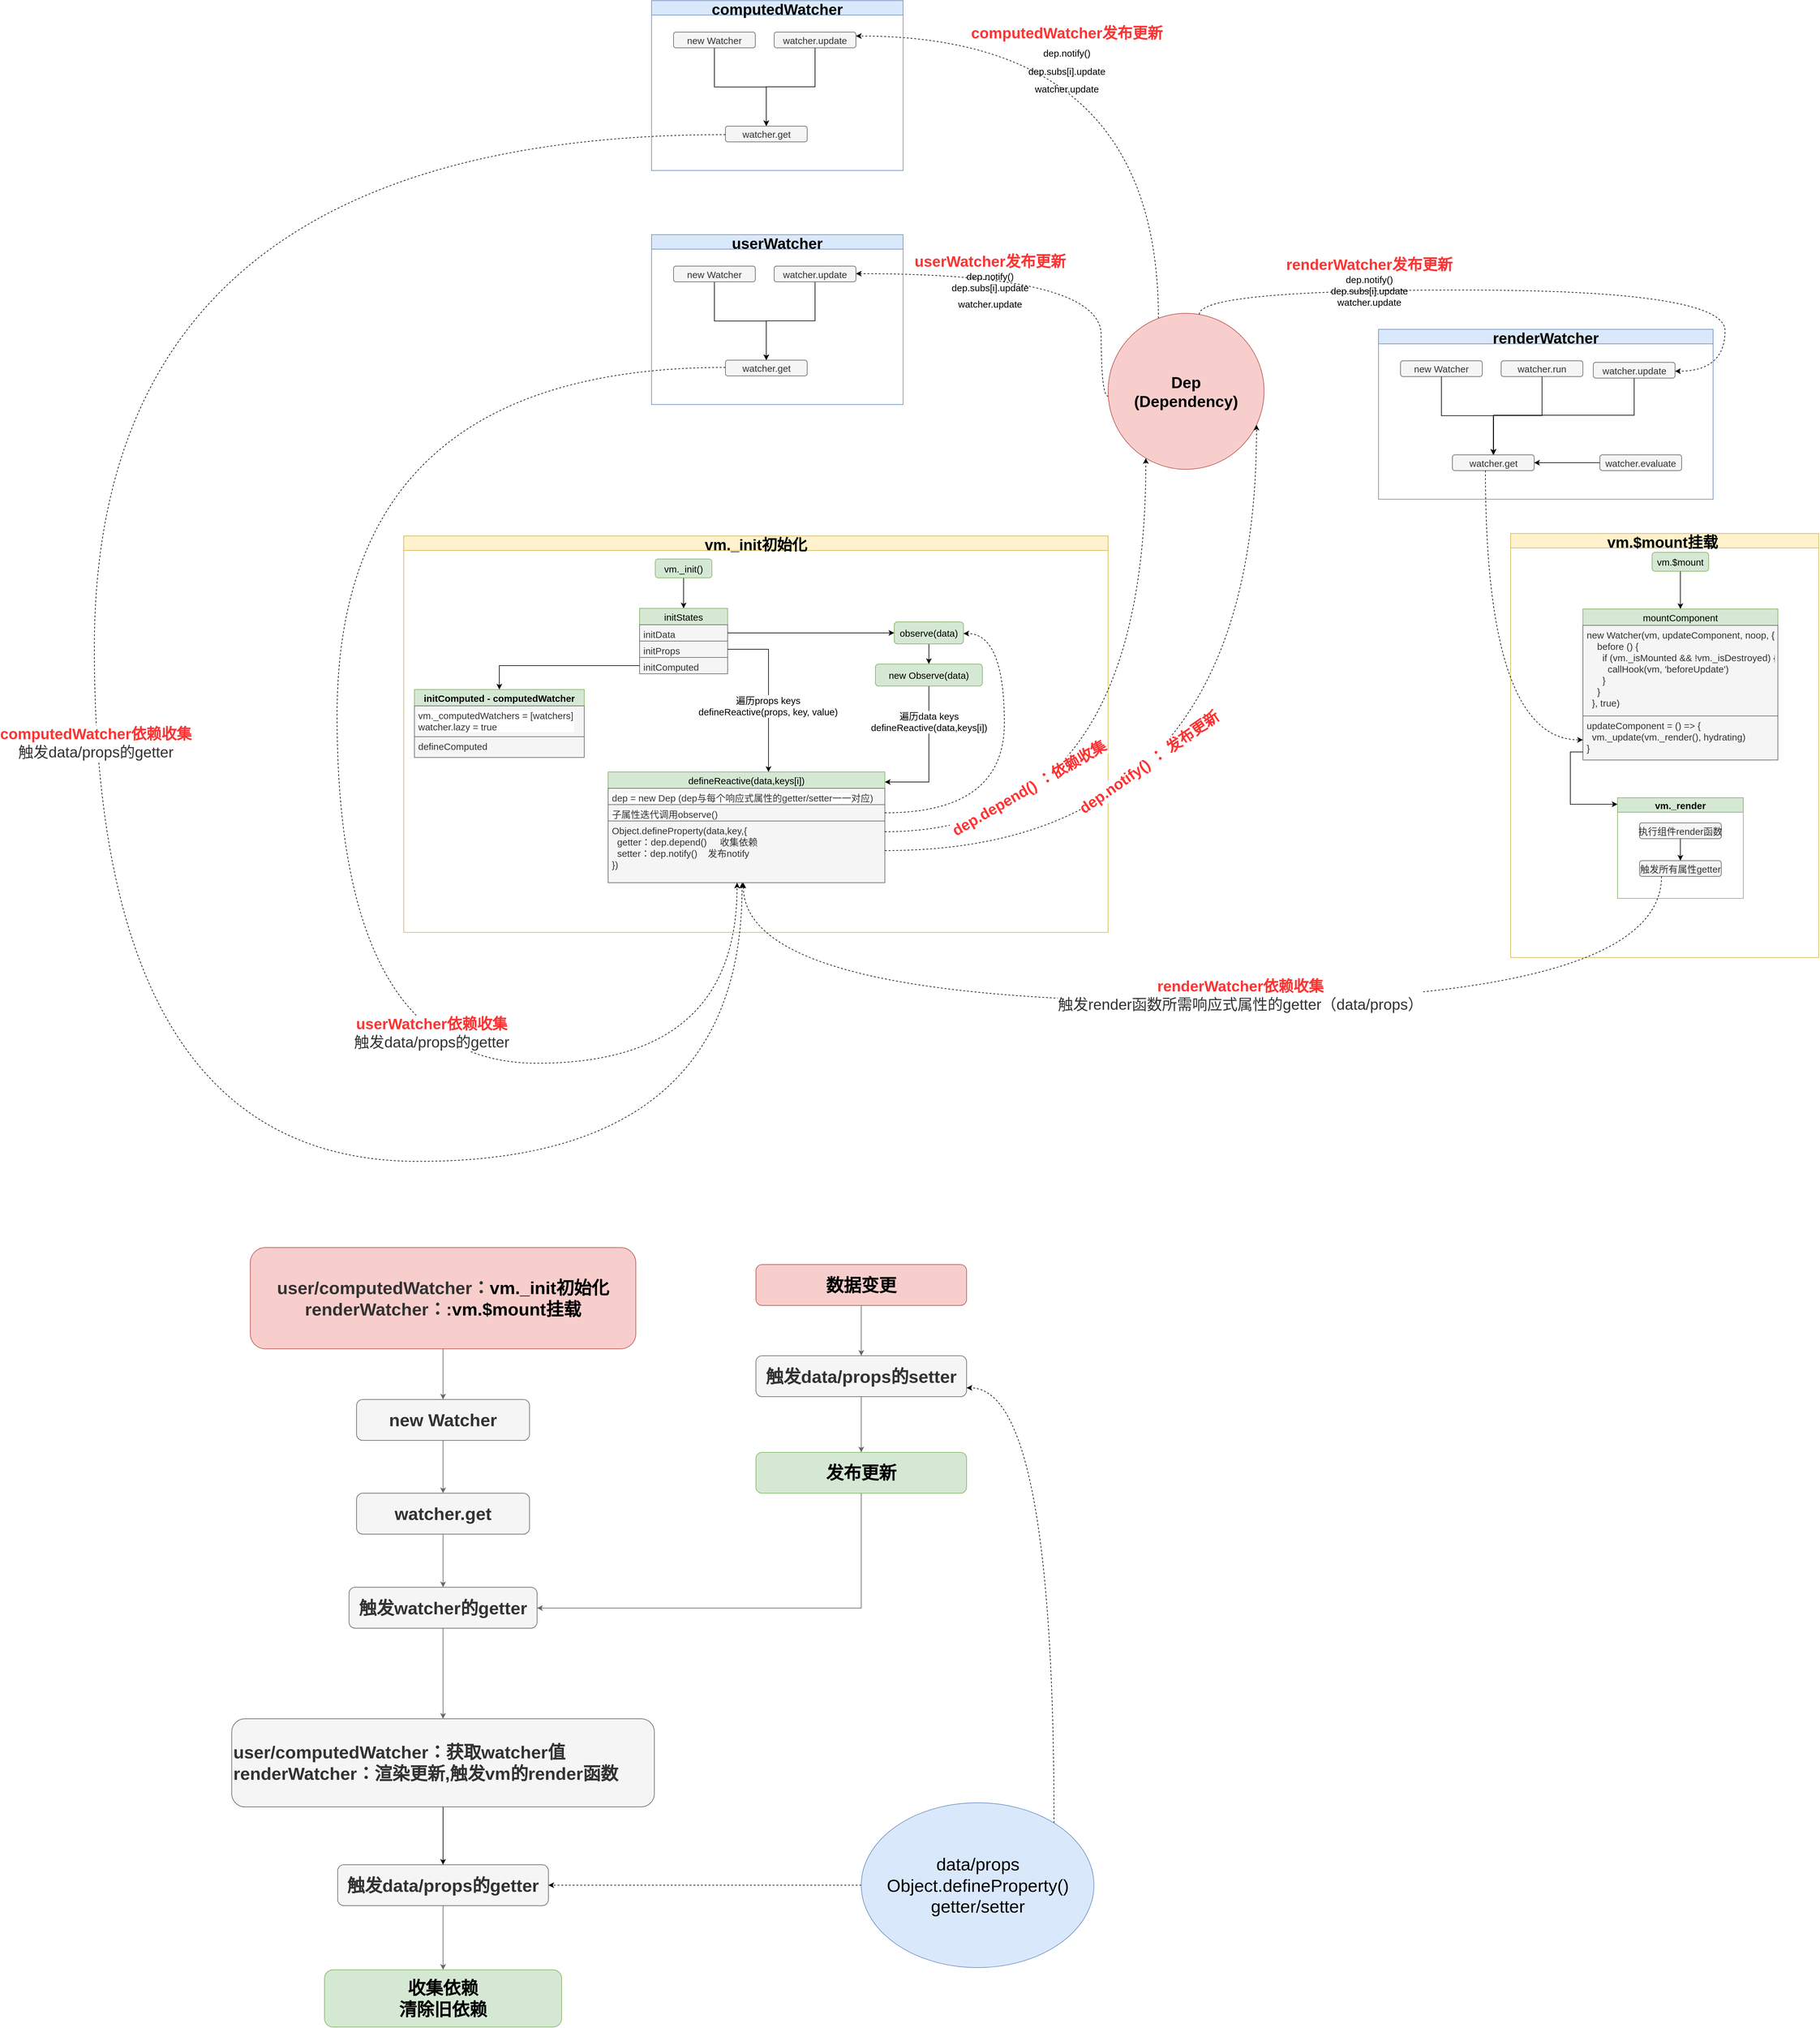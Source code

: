 <mxfile version="12.2.4" pages="1"><diagram id="KeDVFC0Eh61NueWpecI6" name="Page-1"><mxGraphModel dx="2197" dy="1872" grid="0" gridSize="10" guides="1" tooltips="1" connect="1" arrows="1" fold="1" page="0" pageScale="1" pageWidth="827" pageHeight="1169" background="none" math="0" shadow="0"><root><mxCell id="0"/><mxCell id="1" parent="0"/><mxCell id="132" value="" style="edgeStyle=orthogonalEdgeStyle;orthogonalLoop=1;jettySize=auto;html=1;curved=1;dashed=1;" parent="1" source="3" target="128" edge="1"><mxGeometry relative="1" as="geometry"><mxPoint x="1166" y="-112.0" as="targetPoint"/><Array as="points"><mxPoint x="799" y="-112"/><mxPoint x="799" y="-307"/></Array></mxGeometry></mxCell><mxCell id="133" value="&lt;span style=&quot;color: rgb(255 , 51 , 51) ; font-weight: 700&quot;&gt;&lt;font style=&quot;font-size: 24px&quot;&gt;userWatcher发布更新&lt;br&gt;&lt;/font&gt;&lt;/span&gt;&lt;span style=&quot;font-size: 15px&quot;&gt;dep.notify()&lt;/span&gt;&lt;br style=&quot;font-size: 15px&quot;&gt;&lt;span style=&quot;font-size: 15px&quot;&gt;dep.subs[i].update&lt;/span&gt;&lt;br style=&quot;font-size: 15px&quot;&gt;&lt;span style=&quot;font-size: 15px&quot;&gt;watcher.update&lt;/span&gt;&lt;span style=&quot;color: rgb(255 , 51 , 51) ; font-weight: 700&quot;&gt;&lt;font style=&quot;font-size: 24px&quot;&gt;&lt;br&gt;&lt;/font&gt;&lt;/span&gt;" style="text;html=1;resizable=0;points=[];align=center;verticalAlign=middle;labelBackgroundColor=none;" parent="132" vertex="1" connectable="0"><mxGeometry x="-0.067" y="23" relative="1" as="geometry"><mxPoint x="-105.5" y="-10" as="offset"/></mxGeometry></mxCell><mxCell id="146" style="edgeStyle=orthogonalEdgeStyle;curved=1;orthogonalLoop=1;jettySize=auto;html=1;entryX=1;entryY=0.25;entryDx=0;entryDy=0;dashed=1;fontSize=24;" parent="1" source="3" target="141" edge="1"><mxGeometry relative="1" as="geometry"><Array as="points"><mxPoint x="890" y="-684"/></Array></mxGeometry></mxCell><mxCell id="147" value="&lt;span style=&quot;color: rgb(255 , 51 , 51) ; font-weight: 700&quot;&gt;&lt;font style=&quot;font-size: 24px&quot;&gt;computedWatcher发布更新&lt;br&gt;&lt;/font&gt;&lt;/span&gt;&lt;span style=&quot;font-size: 15px&quot;&gt;dep.notify()&lt;/span&gt;&lt;br style=&quot;font-size: 15px&quot;&gt;&lt;span style=&quot;font-size: 15px&quot;&gt;dep.subs[i].update&lt;/span&gt;&lt;br style=&quot;font-size: 15px&quot;&gt;&lt;span style=&quot;font-size: 15px&quot;&gt;watcher.update&lt;/span&gt;&lt;span style=&quot;color: rgb(255 , 51 , 51) ; font-weight: 700&quot;&gt;&lt;font style=&quot;font-size: 24px&quot;&gt;&lt;br&gt;&lt;/font&gt;&lt;/span&gt;" style="text;html=1;resizable=0;points=[];align=center;verticalAlign=middle;labelBackgroundColor=none;fontSize=24;" parent="146" vertex="1" connectable="0"><mxGeometry x="-0.118" y="146" relative="1" as="geometry"><mxPoint as="offset"/></mxGeometry></mxCell><mxCell id="3" value="Dep&lt;br style=&quot;font-size: 25px;&quot;&gt;(Dependency)" style="ellipse;whiteSpace=wrap;html=1;aspect=fixed;fillColor=#f8cecc;strokeColor=#b85450;fontSize=25;fontStyle=1" parent="1" vertex="1"><mxGeometry x="810" y="-244" width="248" height="248" as="geometry"/></mxCell><mxCell id="5" value="vm._init初始化" style="swimlane;fillColor=#fff2cc;strokeColor=#d6b656;fontSize=24;" parent="1" vertex="1"><mxGeometry x="-310" y="110" width="1120" height="630" as="geometry"/></mxCell><mxCell id="50" style="edgeStyle=orthogonalEdgeStyle;orthogonalLoop=1;jettySize=auto;html=1;rounded=0;fontSize=15;" parent="5" source="7" target="12" edge="1"><mxGeometry relative="1" as="geometry"><mxPoint x="444.667" y="74.667" as="sourcePoint"/></mxGeometry></mxCell><mxCell id="7" value="vm._init()" style="rounded=1;whiteSpace=wrap;html=1;fontSize=15;fillColor=#d5e8d4;strokeColor=#82b366;" parent="5" vertex="1"><mxGeometry x="400" y="36.5" width="90" height="30" as="geometry"/></mxCell><mxCell id="27" style="edgeStyle=orthogonalEdgeStyle;rounded=0;orthogonalLoop=1;jettySize=auto;html=1;fontFamily=Helvetica;fontSize=15;fontColor=#000000;" parent="5" source="11" target="16" edge="1"><mxGeometry relative="1" as="geometry"/></mxCell><mxCell id="11" value="observe(data)" style="rounded=1;whiteSpace=wrap;html=1;fontSize=15;fillColor=#d5e8d4;strokeColor=#82b366;" parent="5" vertex="1"><mxGeometry x="780" y="136.5" width="110" height="35" as="geometry"/></mxCell><mxCell id="12" value="initStates" style="swimlane;fontStyle=0;childLayout=stackLayout;horizontal=1;startSize=26;fillColor=#d5e8d4;horizontalStack=0;resizeParent=1;resizeParentMax=0;resizeLast=0;collapsible=1;marginBottom=0;strokeWidth=1;fontSize=15;strokeColor=#82b366;" parent="5" vertex="1"><mxGeometry x="375" y="115" width="140" height="104" as="geometry"/></mxCell><mxCell id="13" value="initData" style="text;strokeColor=#666666;fillColor=#f5f5f5;align=left;verticalAlign=top;spacingLeft=4;spacingRight=4;overflow=hidden;rotatable=0;points=[[0,0.5],[1,0.5]];portConstraint=eastwest;fontColor=#333333;fontSize=15;" parent="12" vertex="1"><mxGeometry y="26" width="140" height="26" as="geometry"/></mxCell><mxCell id="14" value="initProps" style="text;strokeColor=#666666;fillColor=#f5f5f5;align=left;verticalAlign=top;spacingLeft=4;spacingRight=4;overflow=hidden;rotatable=0;points=[[0,0.5],[1,0.5]];portConstraint=eastwest;fontColor=#333333;fontSize=15;" parent="12" vertex="1"><mxGeometry y="52" width="140" height="26" as="geometry"/></mxCell><mxCell id="111" value="initComputed" style="text;strokeColor=#666666;fillColor=#f5f5f5;align=left;verticalAlign=top;spacingLeft=4;spacingRight=4;overflow=hidden;rotatable=0;points=[[0,0.5],[1,0.5]];portConstraint=eastwest;fontColor=#333333;fontSize=15;" parent="12" vertex="1"><mxGeometry y="78" width="140" height="26" as="geometry"/></mxCell><mxCell id="38" value="" style="edgeStyle=orthogonalEdgeStyle;orthogonalLoop=1;jettySize=auto;html=1;fontFamily=Helvetica;fontSize=15;fontColor=#FF3333;rounded=0;" parent="5" source="16" target="29" edge="1"><mxGeometry relative="1" as="geometry"><mxPoint x="835" y="395" as="targetPoint"/><Array as="points"><mxPoint x="835" y="391"/></Array></mxGeometry></mxCell><mxCell id="103" value="&lt;span style=&quot;text-align: left; font-size: 15px;&quot;&gt;遍历data keys&lt;/span&gt;&lt;br style=&quot;text-align: left; font-size: 15px;&quot;&gt;defineReactive(data,keys[i])" style="text;html=1;resizable=0;points=[];align=center;verticalAlign=middle;labelBackgroundColor=#ffffff;fontSize=15;" parent="38" vertex="1" connectable="0"><mxGeometry x="-0.293" y="-1" relative="1" as="geometry"><mxPoint x="1" y="-22.5" as="offset"/></mxGeometry></mxCell><mxCell id="16" value="new Observe(data)" style="rounded=1;whiteSpace=wrap;html=1;fontSize=15;fillColor=#d5e8d4;strokeColor=#82b366;" parent="5" vertex="1"><mxGeometry x="750" y="203.5" width="170" height="35" as="geometry"/></mxCell><mxCell id="22" style="edgeStyle=orthogonalEdgeStyle;rounded=0;orthogonalLoop=1;jettySize=auto;html=1;entryX=0;entryY=0.5;entryDx=0;entryDy=0;fontFamily=Helvetica;fontSize=15;fontColor=#000000;" parent="5" source="13" target="11" edge="1"><mxGeometry relative="1" as="geometry"><mxPoint x="660" y="162.5" as="sourcePoint"/></mxGeometry></mxCell><mxCell id="29" value="defineReactive(data,keys[i])" style="swimlane;fontStyle=0;childLayout=stackLayout;horizontal=1;startSize=26;fillColor=#d5e8d4;horizontalStack=0;resizeParent=1;resizeParentMax=0;resizeLast=0;collapsible=1;marginBottom=0;strokeWidth=1;fontSize=15;strokeColor=#82b366;" parent="5" vertex="1"><mxGeometry x="325" y="375" width="440" height="176" as="geometry"/></mxCell><mxCell id="30" value="dep = new Dep (dep与每个响应式属性的getter/setter一一对应)" style="text;align=left;verticalAlign=top;spacingLeft=4;spacingRight=4;overflow=hidden;rotatable=0;points=[[0,0.5],[1,0.5]];portConstraint=eastwest;labelBackgroundColor=#ffffff;fillColor=#f5f5f5;strokeColor=#666666;fontColor=#333333;fontSize=15;" parent="29" vertex="1"><mxGeometry y="26" width="440" height="26" as="geometry"/></mxCell><mxCell id="33" value="子属性迭代调用observe()" style="text;align=left;verticalAlign=top;spacingLeft=4;spacingRight=4;overflow=hidden;rotatable=0;points=[[0,0.5],[1,0.5]];portConstraint=eastwest;labelBackgroundColor=#ffffff;fillColor=#f5f5f5;strokeColor=#666666;fontColor=#333333;fontSize=15;" parent="29" vertex="1"><mxGeometry y="52" width="440" height="26" as="geometry"/></mxCell><mxCell id="31" value="Object.defineProperty(data,key,{&#10;  getter：dep.depend()     收集依赖&#10;  setter：dep.notify()    发布notify&#10;})" style="text;align=left;verticalAlign=top;spacingLeft=4;spacingRight=4;overflow=hidden;rotatable=0;points=[[0,0.5],[1,0.5]];portConstraint=eastwest;fillColor=#f5f5f5;strokeColor=#666666;fontColor=#333333;fontSize=15;" parent="29" vertex="1"><mxGeometry y="78" width="440" height="98" as="geometry"/></mxCell><mxCell id="44" style="edgeStyle=orthogonalEdgeStyle;rounded=0;orthogonalLoop=1;jettySize=auto;html=1;fontFamily=Helvetica;fontSize=15;fontColor=#FF3333;" parent="5" source="14" target="29" edge="1"><mxGeometry relative="1" as="geometry"><Array as="points"><mxPoint x="580" y="180"/></Array></mxGeometry></mxCell><mxCell id="104" value="&lt;span style=&quot;text-align: left; font-size: 15px;&quot;&gt;遍历props keys&lt;/span&gt;&lt;br style=&quot;text-align: left; font-size: 15px;&quot;&gt;&lt;span style=&quot;text-align: left; font-size: 15px;&quot;&gt;defineReactive(props, key, value)&lt;/span&gt;" style="text;html=1;resizable=0;points=[];align=center;verticalAlign=middle;labelBackgroundColor=#ffffff;fontSize=15;" parent="44" vertex="1" connectable="0"><mxGeometry x="0.365" y="-3" relative="1" as="geometry"><mxPoint x="2" y="-23" as="offset"/></mxGeometry></mxCell><mxCell id="48" style="edgeStyle=orthogonalEdgeStyle;curved=1;orthogonalLoop=1;jettySize=auto;html=1;dashed=1;fontSize=15;exitX=1;exitY=0.5;exitDx=0;exitDy=0;" parent="5" source="33" target="11" edge="1"><mxGeometry relative="1" as="geometry"><Array as="points"><mxPoint x="955" y="440"/><mxPoint x="955" y="155"/></Array></mxGeometry></mxCell><mxCell id="112" value="initComputed - computedWatcher" style="swimlane;fontStyle=1;childLayout=stackLayout;horizontal=1;startSize=26;fillColor=#d5e8d4;horizontalStack=0;resizeParent=1;resizeParentMax=0;resizeLast=0;collapsible=1;marginBottom=0;strokeWidth=1;fontSize=15;strokeColor=#82b366;" parent="5" vertex="1"><mxGeometry x="17" y="244" width="270" height="108" as="geometry"/></mxCell><mxCell id="114" value="vm._computedWatchers = [watchers]&#10;watcher.lazy = true" style="text;align=left;verticalAlign=top;spacingLeft=4;spacingRight=4;overflow=hidden;rotatable=0;points=[[0,0.5],[1,0.5]];portConstraint=eastwest;labelBackgroundColor=#ffffff;fillColor=#f5f5f5;strokeColor=#666666;fontColor=#333333;fontSize=15;" parent="112" vertex="1"><mxGeometry y="26" width="270" height="49" as="geometry"/></mxCell><mxCell id="117" value="defineComputed" style="text;align=left;verticalAlign=top;spacingLeft=4;spacingRight=4;overflow=hidden;rotatable=0;points=[[0,0.5],[1,0.5]];portConstraint=eastwest;fillColor=#f5f5f5;strokeColor=#666666;fontColor=#333333;fontSize=15;" parent="112" vertex="1"><mxGeometry y="75" width="270" height="33" as="geometry"/></mxCell><mxCell id="116" style="edgeStyle=orthogonalEdgeStyle;rounded=0;orthogonalLoop=1;jettySize=auto;html=1;" parent="5" source="111" target="112" edge="1"><mxGeometry relative="1" as="geometry"/></mxCell><mxCell id="51" value="vm.$mount挂载 " style="swimlane;fillColor=#fff2cc;strokeColor=#d6b656;fontSize=24;" parent="1" vertex="1"><mxGeometry x="1450" y="106" width="490" height="674" as="geometry"/></mxCell><mxCell id="52" style="edgeStyle=orthogonalEdgeStyle;orthogonalLoop=1;jettySize=auto;html=1;rounded=0;fontSize=15;" parent="51" source="53" target="56" edge="1"><mxGeometry relative="1" as="geometry"/></mxCell><mxCell id="53" value="vm.$mount" style="rounded=1;whiteSpace=wrap;html=1;fontSize=15;fillColor=#d5e8d4;strokeColor=#82b366;" parent="51" vertex="1"><mxGeometry x="225" y="30" width="90" height="30" as="geometry"/></mxCell><mxCell id="56" value="mountComponent" style="swimlane;fontStyle=0;childLayout=stackLayout;horizontal=1;startSize=26;fillColor=#d5e8d4;horizontalStack=0;resizeParent=1;resizeParentMax=0;resizeLast=0;collapsible=1;marginBottom=0;strokeWidth=1;fontSize=15;strokeColor=#82b366;" parent="51" vertex="1"><mxGeometry x="115" y="120" width="310" height="240" as="geometry"/></mxCell><mxCell id="57" value="new Watcher(vm, updateComponent, noop, {&#10;    before () {&#10;      if (vm._isMounted &amp;&amp; !vm._isDestroyed) {&#10;        callHook(vm, 'beforeUpdate')&#10;      }&#10;    }&#10;  }, true)" style="text;strokeColor=#666666;fillColor=#f5f5f5;align=left;verticalAlign=top;spacingLeft=4;spacingRight=4;overflow=hidden;rotatable=0;points=[[0,0.5],[1,0.5]];portConstraint=eastwest;fontColor=#333333;fontSize=15;" parent="56" vertex="1"><mxGeometry y="26" width="310" height="144" as="geometry"/></mxCell><mxCell id="58" value="updateComponent = () =&gt; {&#10;  vm._update(vm._render(), hydrating)&#10;}" style="text;strokeColor=#666666;fillColor=#f5f5f5;align=left;verticalAlign=top;spacingLeft=4;spacingRight=4;overflow=hidden;rotatable=0;points=[[0,0.5],[1,0.5]];portConstraint=eastwest;fontColor=#333333;fontSize=15;" parent="56" vertex="1"><mxGeometry y="170" width="310" height="70" as="geometry"/></mxCell><mxCell id="71" value="vm._render" style="swimlane;startSize=23;fillColor=#d5e8d4;strokeColor=#82b366;fontSize=15;" parent="51" vertex="1"><mxGeometry x="170" y="420" width="200" height="160" as="geometry"/></mxCell><mxCell id="78" style="edgeStyle=orthogonalEdgeStyle;rounded=0;orthogonalLoop=1;jettySize=auto;html=1;entryX=0.5;entryY=0;entryDx=0;entryDy=0;fontSize=15;" parent="71" source="76" target="77" edge="1"><mxGeometry relative="1" as="geometry"/></mxCell><mxCell id="76" value="&lt;span style=&quot;color: rgb(51, 51, 51); font-size: 15px; text-align: left; white-space: nowrap;&quot;&gt;执行组件render函数&lt;/span&gt;" style="rounded=1;whiteSpace=wrap;html=1;fontSize=15;fillColor=#f5f5f5;strokeColor=#666666;fontColor=#333333;" parent="71" vertex="1"><mxGeometry x="35" y="40" width="130" height="25" as="geometry"/></mxCell><mxCell id="77" value="&lt;span style=&quot;color: rgb(51, 51, 51); font-size: 15px; text-align: left; white-space: nowrap;&quot;&gt;触发所有属性getter&lt;/span&gt;" style="rounded=1;whiteSpace=wrap;html=1;fontSize=15;fillColor=#f5f5f5;strokeColor=#666666;fontColor=#333333;" parent="71" vertex="1"><mxGeometry x="35" y="100" width="130" height="25" as="geometry"/></mxCell><mxCell id="97" style="edgeStyle=orthogonalEdgeStyle;rounded=0;orthogonalLoop=1;jettySize=auto;html=1;entryX=0;entryY=0.065;entryDx=0;entryDy=0;entryPerimeter=0;exitX=0;exitY=0.817;exitDx=0;exitDy=0;exitPerimeter=0;fontSize=15;" parent="51" source="58" target="71" edge="1"><mxGeometry relative="1" as="geometry"/></mxCell><mxCell id="85" value="renderWatcher" style="swimlane;startSize=23;fillColor=#dae8fc;strokeColor=#6c8ebf;fontSize=24;" parent="1" vertex="1"><mxGeometry x="1240" y="-218.5" width="532" height="270" as="geometry"/></mxCell><mxCell id="86" style="edgeStyle=orthogonalEdgeStyle;rounded=0;orthogonalLoop=1;jettySize=auto;html=1;entryX=0.5;entryY=0;entryDx=0;entryDy=0;fontSize=15;" parent="85" source="87" target="88" edge="1"><mxGeometry relative="1" as="geometry"/></mxCell><mxCell id="87" value="&lt;span style=&quot;color: rgb(51, 51, 51); font-size: 15px; text-align: left; white-space: nowrap;&quot;&gt;new Watcher&lt;/span&gt;" style="rounded=1;whiteSpace=wrap;html=1;fontSize=15;fillColor=#f5f5f5;strokeColor=#666666;fontColor=#333333;" parent="85" vertex="1"><mxGeometry x="35" y="50" width="130" height="25" as="geometry"/></mxCell><mxCell id="88" value="&lt;span style=&quot;color: rgb(51, 51, 51); font-size: 15px; text-align: left; white-space: nowrap;&quot;&gt;watcher.get&lt;/span&gt;" style="rounded=1;whiteSpace=wrap;html=1;fontSize=15;fillColor=#f5f5f5;strokeColor=#666666;fontColor=#333333;" parent="85" vertex="1"><mxGeometry x="117.5" y="199.5" width="130" height="25" as="geometry"/></mxCell><mxCell id="90" style="edgeStyle=orthogonalEdgeStyle;orthogonalLoop=1;jettySize=auto;html=1;entryX=0.5;entryY=0;entryDx=0;entryDy=0;rounded=0;fontSize=15;" parent="85" source="89" target="88" edge="1"><mxGeometry relative="1" as="geometry"><Array as="points"><mxPoint x="260" y="137"/><mxPoint x="183" y="137"/></Array></mxGeometry></mxCell><mxCell id="89" value="&lt;span style=&quot;color: rgb(51 , 51 , 51) ; font-size: 15px ; text-align: left ; white-space: nowrap&quot;&gt;watcher.run&lt;/span&gt;" style="rounded=1;whiteSpace=wrap;html=1;fontSize=15;fillColor=#f5f5f5;strokeColor=#666666;fontColor=#333333;" parent="85" vertex="1"><mxGeometry x="195" y="50" width="130" height="25" as="geometry"/></mxCell><mxCell id="122" style="edgeStyle=orthogonalEdgeStyle;rounded=0;orthogonalLoop=1;jettySize=auto;html=1;" parent="85" source="121" target="88" edge="1"><mxGeometry relative="1" as="geometry"/></mxCell><mxCell id="121" value="&lt;span style=&quot;color: rgb(51 , 51 , 51) ; font-size: 15px ; text-align: left ; white-space: nowrap&quot;&gt;watcher.evaluate&lt;/span&gt;" style="rounded=1;whiteSpace=wrap;html=1;fontSize=15;fillColor=#f5f5f5;strokeColor=#666666;fontColor=#333333;" parent="85" vertex="1"><mxGeometry x="352" y="199.5" width="130" height="25" as="geometry"/></mxCell><mxCell id="99" style="edgeStyle=orthogonalEdgeStyle;orthogonalLoop=1;jettySize=auto;html=1;curved=1;dashed=1;fontSize=15;" parent="1" source="88" target="58" edge="1"><mxGeometry relative="1" as="geometry"><Array as="points"><mxPoint x="1410" y="434"/></Array></mxGeometry></mxCell><mxCell id="105" style="edgeStyle=orthogonalEdgeStyle;curved=1;orthogonalLoop=1;jettySize=auto;html=1;fontSize=20;dashed=1;" parent="1" source="77" target="31" edge="1"><mxGeometry relative="1" as="geometry"><Array as="points"><mxPoint x="1690" y="850"/><mxPoint x="230" y="850"/></Array></mxGeometry></mxCell><mxCell id="106" value="&lt;span style=&quot;color: rgb(255, 51, 51); font-size: 24px; font-weight: 700;&quot;&gt;renderWatcher依赖收集&lt;/span&gt;&lt;span style=&quot;color: rgb(51, 51, 51); font-size: 24px; text-align: left;&quot;&gt;&lt;br style=&quot;font-size: 24px;&quot;&gt;触发render函数所需响应式属性的getter（data/props）&lt;/span&gt;" style="text;html=1;resizable=0;points=[];align=center;verticalAlign=middle;labelBackgroundColor=#ffffff;fontSize=24;" parent="105" vertex="1" connectable="0"><mxGeometry x="-0.297" y="-8" relative="1" as="geometry"><mxPoint x="-220" y="-2" as="offset"/></mxGeometry></mxCell><mxCell id="107" style="edgeStyle=orthogonalEdgeStyle;curved=1;orthogonalLoop=1;jettySize=auto;html=1;fontSize=20;dashed=1;" parent="1" source="31" target="3" edge="1"><mxGeometry relative="1" as="geometry"><Array as="points"><mxPoint x="870" y="580"/><mxPoint x="870" y="-90"/></Array></mxGeometry></mxCell><mxCell id="108" value="&lt;font style=&quot;font-size: 24px&quot;&gt;dep.depend() ：依赖收集&lt;/font&gt;" style="text;html=1;resizable=0;points=[];align=center;verticalAlign=middle;labelBackgroundColor=#ffffff;fontSize=20;rotation=-30;fontStyle=1;fontColor=#FF3333;" parent="107" vertex="1" connectable="0"><mxGeometry x="-0.579" y="7" relative="1" as="geometry"><mxPoint x="16.5" y="-62" as="offset"/></mxGeometry></mxCell><mxCell id="109" style="edgeStyle=orthogonalEdgeStyle;curved=1;orthogonalLoop=1;jettySize=auto;html=1;fontSize=20;dashed=1;" parent="1" source="31" target="3" edge="1"><mxGeometry relative="1" as="geometry"><Array as="points"><mxPoint x="1046" y="610"/></Array></mxGeometry></mxCell><mxCell id="110" value="&lt;font style=&quot;font-size: 24px&quot;&gt;dep.notify() ： 发布更新&lt;/font&gt;" style="text;html=1;resizable=0;points=[];align=center;verticalAlign=middle;labelBackgroundColor=#ffffff;fontSize=20;rotation=-35;fontStyle=1;fontColor=#FF3333;" parent="109" vertex="1" connectable="0"><mxGeometry x="-0.234" y="28" relative="1" as="geometry"><mxPoint x="-65.5" y="-112" as="offset"/></mxGeometry></mxCell><mxCell id="83" style="edgeStyle=orthogonalEdgeStyle;orthogonalLoop=1;jettySize=auto;html=1;curved=1;fontSize=15;dashed=1;" parent="1" source="3" target="119" edge="1"><mxGeometry relative="1" as="geometry"><Array as="points"><mxPoint x="955" y="-281"/><mxPoint x="1791" y="-281"/><mxPoint x="1791" y="-152"/></Array></mxGeometry></mxCell><mxCell id="102" value="&lt;span style=&quot;color: rgb(255 , 51 , 51) ; font-size: 24px ; font-weight: 700&quot;&gt;renderWatcher发布更新&lt;/span&gt;&lt;br&gt;dep.notify()&lt;br&gt;dep.subs[i].update&lt;br&gt;watcher.update" style="text;html=1;resizable=0;points=[];align=center;verticalAlign=middle;labelBackgroundColor=none;fontSize=15;" parent="83" vertex="1" connectable="0"><mxGeometry x="-0.482" y="-6" relative="1" as="geometry"><mxPoint x="28" y="-19.5" as="offset"/></mxGeometry></mxCell><mxCell id="120" style="edgeStyle=orthogonalEdgeStyle;rounded=0;orthogonalLoop=1;jettySize=auto;html=1;" parent="1" source="119" target="88" edge="1"><mxGeometry relative="1" as="geometry"><Array as="points"><mxPoint x="1647" y="-82"/><mxPoint x="1423" y="-82"/></Array></mxGeometry></mxCell><mxCell id="119" value="&lt;span style=&quot;color: rgb(51, 51, 51); font-size: 15px; text-align: left; white-space: nowrap;&quot;&gt;watcher.update&lt;/span&gt;" style="rounded=1;whiteSpace=wrap;html=1;fontSize=15;fillColor=#f5f5f5;strokeColor=#666666;fontColor=#333333;" parent="1" vertex="1"><mxGeometry x="1581.5" y="-166" width="130" height="25" as="geometry"/></mxCell><mxCell id="123" value="userWatcher" style="swimlane;startSize=23;fillColor=#dae8fc;strokeColor=#6c8ebf;fontSize=24;" parent="1" vertex="1"><mxGeometry x="84" y="-369" width="400" height="270" as="geometry"/></mxCell><mxCell id="124" style="edgeStyle=orthogonalEdgeStyle;rounded=0;orthogonalLoop=1;jettySize=auto;html=1;entryX=0.5;entryY=0;entryDx=0;entryDy=0;fontSize=15;" parent="123" source="125" target="126" edge="1"><mxGeometry relative="1" as="geometry"/></mxCell><mxCell id="125" value="&lt;span style=&quot;color: rgb(51, 51, 51); font-size: 15px; text-align: left; white-space: nowrap;&quot;&gt;new Watcher&lt;/span&gt;" style="rounded=1;whiteSpace=wrap;html=1;fontSize=15;fillColor=#f5f5f5;strokeColor=#666666;fontColor=#333333;" parent="123" vertex="1"><mxGeometry x="35" y="50" width="130" height="25" as="geometry"/></mxCell><mxCell id="126" value="&lt;span style=&quot;color: rgb(51, 51, 51); font-size: 15px; text-align: left; white-space: nowrap;&quot;&gt;watcher.get&lt;/span&gt;" style="rounded=1;whiteSpace=wrap;html=1;fontSize=15;fillColor=#f5f5f5;strokeColor=#666666;fontColor=#333333;" parent="123" vertex="1"><mxGeometry x="117.5" y="199.5" width="130" height="25" as="geometry"/></mxCell><mxCell id="127" style="edgeStyle=orthogonalEdgeStyle;orthogonalLoop=1;jettySize=auto;html=1;entryX=0.5;entryY=0;entryDx=0;entryDy=0;rounded=0;fontSize=15;" parent="123" source="128" target="126" edge="1"><mxGeometry relative="1" as="geometry"><Array as="points"><mxPoint x="260" y="137"/><mxPoint x="183" y="137"/></Array></mxGeometry></mxCell><mxCell id="128" value="&lt;span style=&quot;color: rgb(51 , 51 , 51) ; font-size: 15px ; text-align: left ; white-space: nowrap&quot;&gt;watcher.update&lt;/span&gt;" style="rounded=1;whiteSpace=wrap;html=1;fontSize=15;fillColor=#f5f5f5;strokeColor=#666666;fontColor=#333333;" parent="123" vertex="1"><mxGeometry x="195" y="50" width="130" height="25" as="geometry"/></mxCell><mxCell id="134" style="edgeStyle=orthogonalEdgeStyle;curved=1;orthogonalLoop=1;jettySize=auto;html=1;dashed=1;" parent="1" source="126" target="31" edge="1"><mxGeometry relative="1" as="geometry"><Array as="points"><mxPoint x="-416" y="-158"/><mxPoint x="-416" y="948"/><mxPoint x="220" y="948"/></Array></mxGeometry></mxCell><mxCell id="135" value="&lt;span style=&quot;color: rgb(255, 51, 51); font-size: 24px; font-weight: 700;&quot;&gt;userWatcher依赖收集&lt;/span&gt;&lt;span style=&quot;color: rgb(51, 51, 51); font-size: 24px; text-align: left;&quot;&gt;&lt;br style=&quot;font-size: 24px;&quot;&gt;触发data/props的getter&lt;/span&gt;&lt;span style=&quot;color: rgb(51, 51, 51); font-size: 24px; text-align: left;&quot;&gt;&lt;br style=&quot;font-size: 24px;&quot;&gt;&lt;/span&gt;" style="text;html=1;resizable=0;points=[];align=center;verticalAlign=middle;labelBackgroundColor=#ffffff;fontSize=24;" parent="134" vertex="1" connectable="0"><mxGeometry x="0.416" y="48" relative="1" as="geometry"><mxPoint as="offset"/></mxGeometry></mxCell><mxCell id="136" value="computedWatcher" style="swimlane;startSize=23;fillColor=#dae8fc;strokeColor=#6c8ebf;fontSize=24;" parent="1" vertex="1"><mxGeometry x="84" y="-741" width="400" height="270" as="geometry"/></mxCell><mxCell id="137" style="edgeStyle=orthogonalEdgeStyle;rounded=0;orthogonalLoop=1;jettySize=auto;html=1;entryX=0.5;entryY=0;entryDx=0;entryDy=0;fontSize=15;" parent="136" source="138" target="139" edge="1"><mxGeometry relative="1" as="geometry"/></mxCell><mxCell id="138" value="&lt;span style=&quot;color: rgb(51, 51, 51); font-size: 15px; text-align: left; white-space: nowrap;&quot;&gt;new Watcher&lt;/span&gt;" style="rounded=1;whiteSpace=wrap;html=1;fontSize=15;fillColor=#f5f5f5;strokeColor=#666666;fontColor=#333333;" parent="136" vertex="1"><mxGeometry x="35" y="50" width="130" height="25" as="geometry"/></mxCell><mxCell id="139" value="&lt;span style=&quot;color: rgb(51, 51, 51); font-size: 15px; text-align: left; white-space: nowrap;&quot;&gt;watcher.get&lt;/span&gt;" style="rounded=1;whiteSpace=wrap;html=1;fontSize=15;fillColor=#f5f5f5;strokeColor=#666666;fontColor=#333333;" parent="136" vertex="1"><mxGeometry x="117.5" y="199.5" width="130" height="25" as="geometry"/></mxCell><mxCell id="140" style="edgeStyle=orthogonalEdgeStyle;orthogonalLoop=1;jettySize=auto;html=1;entryX=0.5;entryY=0;entryDx=0;entryDy=0;rounded=0;fontSize=15;" parent="136" source="141" target="139" edge="1"><mxGeometry relative="1" as="geometry"><Array as="points"><mxPoint x="260" y="137"/><mxPoint x="183" y="137"/></Array></mxGeometry></mxCell><mxCell id="141" value="&lt;span style=&quot;color: rgb(51 , 51 , 51) ; font-size: 15px ; text-align: left ; white-space: nowrap&quot;&gt;watcher.update&lt;/span&gt;" style="rounded=1;whiteSpace=wrap;html=1;fontSize=15;fillColor=#f5f5f5;strokeColor=#666666;fontColor=#333333;" parent="136" vertex="1"><mxGeometry x="195" y="50" width="130" height="25" as="geometry"/></mxCell><mxCell id="142" style="edgeStyle=orthogonalEdgeStyle;curved=1;orthogonalLoop=1;jettySize=auto;html=1;dashed=1;" parent="1" source="139" target="31" edge="1"><mxGeometry relative="1" as="geometry"><Array as="points"><mxPoint x="-802" y="-528"/><mxPoint x="-802" y="1104"/><mxPoint x="228" y="1104"/></Array></mxGeometry></mxCell><mxCell id="144" value="&lt;span style=&quot;color: rgb(255, 51, 51); font-size: 24px; font-weight: 700;&quot;&gt;computedWatcher依赖收集&lt;/span&gt;&lt;span style=&quot;text-align: left; color: rgb(51, 51, 51); font-size: 24px;&quot;&gt;&lt;br style=&quot;font-size: 24px;&quot;&gt;触发data/props的getter&lt;/span&gt;" style="text;html=1;resizable=0;points=[];align=center;verticalAlign=middle;labelBackgroundColor=#ffffff;fontSize=24;" parent="142" vertex="1" connectable="0"><mxGeometry x="-0.041" y="2" relative="1" as="geometry"><mxPoint as="offset"/></mxGeometry></mxCell><mxCell id="150" value="" style="edgeStyle=orthogonalEdgeStyle;curved=1;orthogonalLoop=1;jettySize=auto;html=1;fontSize=28;fontStyle=1;fillColor=#f5f5f5;strokeColor=#666666;" parent="1" source="148" target="149" edge="1"><mxGeometry relative="1" as="geometry"/></mxCell><mxCell id="148" value="new Watcher" style="rounded=1;whiteSpace=wrap;html=1;labelBackgroundColor=none;fontSize=28;fontStyle=1;fillColor=#f5f5f5;strokeColor=#666666;fontColor=#333333;" parent="1" vertex="1"><mxGeometry x="-385" y="1482.5" width="275" height="65" as="geometry"/></mxCell><mxCell id="169" style="edgeStyle=orthogonalEdgeStyle;rounded=0;orthogonalLoop=1;jettySize=auto;html=1;entryX=0.5;entryY=0;entryDx=0;entryDy=0;fontSize=28;fontStyle=1;fillColor=#f5f5f5;strokeColor=#666666;" parent="1" source="167" target="148" edge="1"><mxGeometry relative="1" as="geometry"/></mxCell><mxCell id="167" value="&lt;span style=&quot;color: rgb(51 , 51 , 51) ; text-align: left&quot;&gt;user/computedWatcher：&lt;/span&gt;vm._init初始化&lt;br style=&quot;font-size: 28px&quot;&gt;&lt;span style=&quot;color: rgb(51 , 51 , 51) ; text-align: left&quot;&gt;renderWatcher：:&lt;/span&gt;vm.$mount挂载" style="rounded=1;whiteSpace=wrap;html=1;labelBackgroundColor=none;fontSize=28;fontStyle=1;fillColor=#f8cecc;strokeColor=#b85450;" parent="1" vertex="1"><mxGeometry x="-554" y="1241" width="613" height="161" as="geometry"/></mxCell><mxCell id="152" value="" style="edgeStyle=orthogonalEdgeStyle;curved=1;orthogonalLoop=1;jettySize=auto;html=1;fontSize=28;fontStyle=1;fillColor=#f5f5f5;strokeColor=#666666;" parent="1" source="149" target="151" edge="1"><mxGeometry relative="1" as="geometry"/></mxCell><mxCell id="149" value="watcher.get" style="rounded=1;whiteSpace=wrap;html=1;labelBackgroundColor=none;fontSize=28;fontStyle=1;fillColor=#f5f5f5;strokeColor=#666666;fontColor=#333333;" parent="1" vertex="1"><mxGeometry x="-385" y="1631.5" width="275" height="65" as="geometry"/></mxCell><mxCell id="166" value="" style="edgeStyle=orthogonalEdgeStyle;orthogonalLoop=1;jettySize=auto;html=1;fontSize=28;rounded=0;fontStyle=1;fillColor=#f5f5f5;strokeColor=#666666;" parent="1" source="151" target="165" edge="1"><mxGeometry relative="1" as="geometry"><Array as="points"><mxPoint x="-247" y="1993"/></Array></mxGeometry></mxCell><mxCell id="151" value="触发watcher的getter" style="rounded=1;whiteSpace=wrap;html=1;labelBackgroundColor=none;fontSize=28;fontStyle=1;fillColor=#f5f5f5;strokeColor=#666666;fontColor=#333333;" parent="1" vertex="1"><mxGeometry x="-397" y="1781" width="299" height="65" as="geometry"/></mxCell><mxCell id="170" style="edgeStyle=orthogonalEdgeStyle;rounded=0;orthogonalLoop=1;jettySize=auto;html=1;fontSize=28;" parent="1" source="165" target="153" edge="1"><mxGeometry relative="1" as="geometry"/></mxCell><mxCell id="165" value="user/computedWatcher：获取watcher值&lt;br style=&quot;font-size: 28px&quot;&gt;renderWatcher：渲染更新,触发vm的render函数" style="rounded=1;whiteSpace=wrap;html=1;labelBackgroundColor=none;fontSize=28;fontStyle=1;fillColor=#f5f5f5;strokeColor=#666666;align=left;fontColor=#333333;" parent="1" vertex="1"><mxGeometry x="-583.5" y="1990" width="672" height="140" as="geometry"/></mxCell><mxCell id="156" value="" style="edgeStyle=orthogonalEdgeStyle;curved=1;orthogonalLoop=1;jettySize=auto;html=1;fontSize=28;fontStyle=1;fillColor=#f5f5f5;strokeColor=#666666;" parent="1" source="153" target="155" edge="1"><mxGeometry relative="1" as="geometry"/></mxCell><mxCell id="153" value="触发data/props的getter" style="rounded=1;whiteSpace=wrap;html=1;labelBackgroundColor=none;fontSize=28;fontStyle=1;fillColor=#f5f5f5;strokeColor=#666666;fontColor=#333333;" parent="1" vertex="1"><mxGeometry x="-415" y="2222" width="335" height="65" as="geometry"/></mxCell><mxCell id="155" value="收集依赖&lt;br style=&quot;font-size: 28px;&quot;&gt;清除旧依赖" style="rounded=1;whiteSpace=wrap;html=1;labelBackgroundColor=none;fontSize=28;fontStyle=1;fillColor=#d5e8d4;strokeColor=#82b366;" parent="1" vertex="1"><mxGeometry x="-436" y="2389" width="377" height="91" as="geometry"/></mxCell><mxCell id="161" value="" style="edgeStyle=orthogonalEdgeStyle;curved=1;orthogonalLoop=1;jettySize=auto;html=1;fontSize=28;fontStyle=1;fillColor=#f5f5f5;strokeColor=#666666;" parent="1" source="157" target="160" edge="1"><mxGeometry relative="1" as="geometry"/></mxCell><mxCell id="157" value="触发data/props的setter" style="rounded=1;whiteSpace=wrap;html=1;labelBackgroundColor=none;fontSize=28;fontStyle=1;fillColor=#f5f5f5;strokeColor=#666666;fontColor=#333333;" parent="1" vertex="1"><mxGeometry x="250" y="1413" width="335" height="65" as="geometry"/></mxCell><mxCell id="163" style="edgeStyle=orthogonalEdgeStyle;orthogonalLoop=1;jettySize=auto;html=1;fontSize=28;fontStyle=1;fillColor=#f5f5f5;strokeColor=#666666;rounded=0;" parent="1" source="160" target="151" edge="1"><mxGeometry relative="1" as="geometry"><mxPoint x="239" y="1917.5" as="targetPoint"/><Array as="points"><mxPoint x="418" y="1814"/></Array></mxGeometry></mxCell><mxCell id="160" value="发布更新" style="rounded=1;whiteSpace=wrap;html=1;labelBackgroundColor=none;fontSize=28;fontStyle=1;fillColor=#d5e8d4;strokeColor=#82b366;" parent="1" vertex="1"><mxGeometry x="250" y="1566.5" width="335" height="65" as="geometry"/></mxCell><mxCell id="159" value="" style="edgeStyle=orthogonalEdgeStyle;curved=1;orthogonalLoop=1;jettySize=auto;html=1;fontSize=28;fontStyle=1;fillColor=#f5f5f5;strokeColor=#666666;" parent="1" source="158" target="157" edge="1"><mxGeometry relative="1" as="geometry"/></mxCell><mxCell id="158" value="数据变更" style="rounded=1;whiteSpace=wrap;html=1;labelBackgroundColor=none;fontSize=28;fontStyle=1;fillColor=#f8cecc;strokeColor=#b85450;" parent="1" vertex="1"><mxGeometry x="250" y="1268" width="335" height="65" as="geometry"/></mxCell><mxCell id="172" style="edgeStyle=orthogonalEdgeStyle;orthogonalLoop=1;jettySize=auto;html=1;fontSize=28;dashed=1;curved=1;" parent="1" source="171" target="157" edge="1"><mxGeometry relative="1" as="geometry"><Array as="points"><mxPoint x="724" y="1464"/></Array></mxGeometry></mxCell><mxCell id="173" style="edgeStyle=orthogonalEdgeStyle;orthogonalLoop=1;jettySize=auto;html=1;entryX=1;entryY=0.5;entryDx=0;entryDy=0;dashed=1;fontSize=28;curved=1;" parent="1" source="171" target="153" edge="1"><mxGeometry relative="1" as="geometry"/></mxCell><mxCell id="171" value="data/props&lt;br&gt;Object.defineProperty()&lt;br&gt;getter/setter" style="ellipse;whiteSpace=wrap;html=1;labelBackgroundColor=none;fontSize=28;align=center;fillColor=#dae8fc;strokeColor=#6c8ebf;" parent="1" vertex="1"><mxGeometry x="417.5" y="2123.5" width="370" height="262" as="geometry"/></mxCell></root></mxGraphModel></diagram></mxfile>